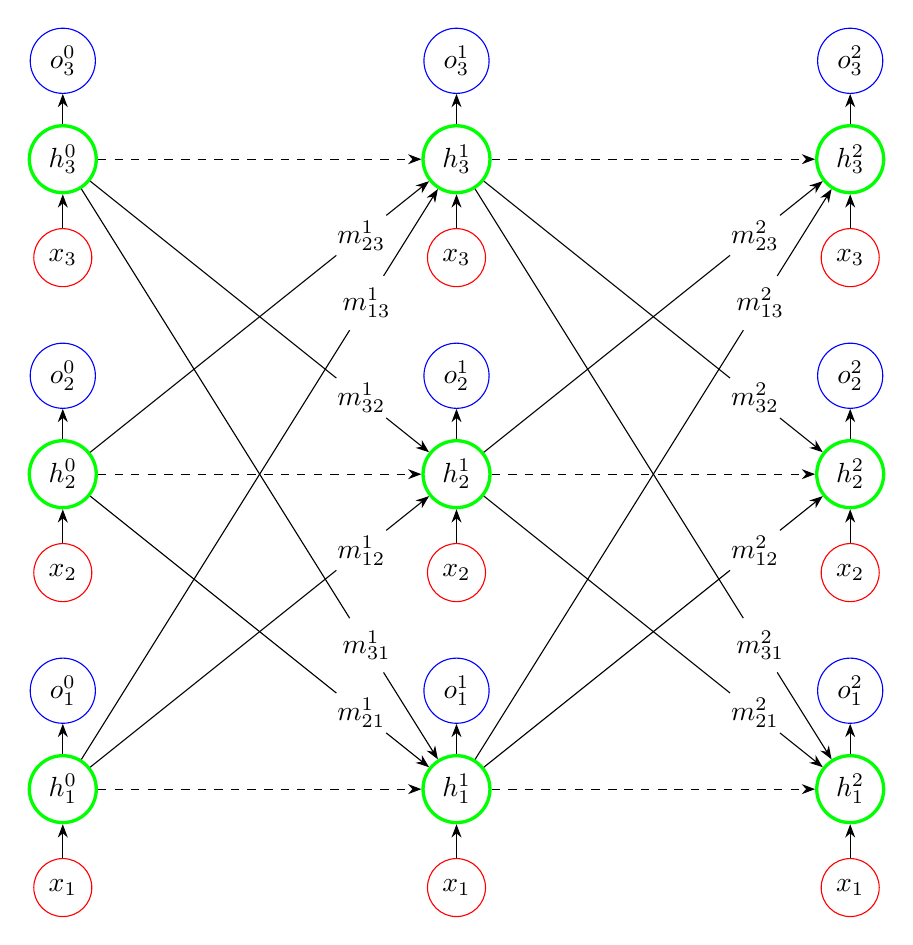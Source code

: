 \begin{tikzpicture} [scale = 1.0]
  \begin{scope}[every node/.style={circle,draw}]
      \node[draw=red] (x01) at (0,-1.25) {$x_1$};
      \node[draw=red] (x02) at (0,2.75) {$x_2$};
      \node[draw=red] (x03) at (0,6.75) {$x_3$};

      \node[draw=red] (x11) at (5,-1.25) {$x_1$};
      \node[draw=red] (x12) at (5,2.75) {$x_2$};
      \node[draw=red] (x13) at (5,6.75) {$x_3$};

      \node[draw=red] (x21) at (10,-1.25) {$x_1$};
      \node[draw=red] (x22) at (10,2.75) {$x_2$};
      \node[draw=red] (x23) at (10,6.75) {$x_3$};

      % step 0
      \node[very thick, draw=green] (01) at (0,0) {$h_1^0$};
      \node[draw=blue] (o01) at (0,1.25) {$o_1^0$};

      \node[very thick, draw=green] (02) at (0,4) {$h_2^0$};
      \node[draw=blue] (o02) at (0,5.25) {$o_2^0$};

      \node[very thick, draw=green] (03) at (0,8) {$h_3^0$};
      \node[draw=blue] (o03) at (0,9.25) {$o_3^0$};

      % step 1
      \node[very thick, draw=green] (11) at (5,0) {$h_1^1$};
      \node[draw=blue] (o11) at (5,1.25) {$o_1^1$};

      \node[very thick, draw=green] (12) at (5,4) {$h_2^1$};
      \node[draw=blue] (o12) at (5,5.25) {$o_2^1$};

      \node[very thick, draw=green] (13) at (5,8) {$h_3^1$};
      \node[draw=blue] (o13) at (5,9.25) {$o_3^1$};

      % step 2
      \node[very thick, draw=green] (21) at (10,0) {$h_1^2$};
      \node[draw=blue] (o21) at (10,1.25) {$o_1^2$};

      \node[very thick, draw=green] (22) at (10,4) {$h_2^2$};
      \node[draw=blue] (o22) at (10,5.25) {$o_2^2$};

      \node[very thick, draw=green] (23) at (10,8) {$h_3^2$};
      \node[draw=blue] (o23) at (10,9.25) {$o_3^2$};
  \end{scope}

  \begin{scope}[>={Stealth[black]},
                every node/.style={fill=white, circle, pos=0.80,inner sep=1},
                every edge/.style={draw=black}]

      %STEP 0
      \path [->] (x01) edge (01);
      \path [->] (x02) edge (02);
      \path [->] (x03) edge (03);

      \path [->] (01) edge (o01);
      \path [->] (02) edge (o02);
      \path [->] (03) edge (o03);


      %STEP 1
      \path [->] (x11) edge (11);
      \path [->] (x12) edge (12);
      \path [->] (x13) edge (13);

      \path [->] (11) edge (o11);
      \path [->] (12) edge (o12);
      \path [->] (13) edge (o13);  

      \path [->] (01) edge[bend left=0, dashed] (11);
      \path [->] (01) edge node {$m_{12}^1$} (12);
      \path [->] (01) edge node {$m_{13}^1$} (13);

      \path [->] (02) edge node {$m_{21}^1$} (11);
      \path [->] (02) edge[bend left=0, dashed] (12);
      \path [->] (02) edge node {$m_{23}^1$} (13);

      \path [->] (03) edge node {$m_{31}^1$} (11);
      \path [->] (03) edge node {$m_{32}^1$} (12);
      \path [->] (03) edge[bend left=0, dashed] (13);

      %STEP 2
      \path [->] (x21) edge (21);
      \path [->] (x22) edge (22);
      \path [->] (x23) edge (23);

      \path [->] (21) edge (o21);
      \path [->] (22) edge (o22);
      \path [->] (23) edge (o23);

      \path [->] (11) edge[bend left=0, dashed] (21);
      \path [->] (11) edge node {$m_{12}^2$} (22);
      \path [->] (11) edge node {$m_{13}^2$} (23);

      \path [->] (12) edge node {$m_{21}^2$} (21);
      \path [->] (12) edge[bend left=0, dashed] (22);
      \path [->] (12) edge node {$m_{23}^2$} (23);

      \path [->] (13) edge node {$m_{31}^2$} (21);
      \path [->] (13) edge node {$m_{32}^2$} (22);
      \path [->] (13) edge[bend left=0, dashed] (23);
  \end{scope}
  \end{tikzpicture}